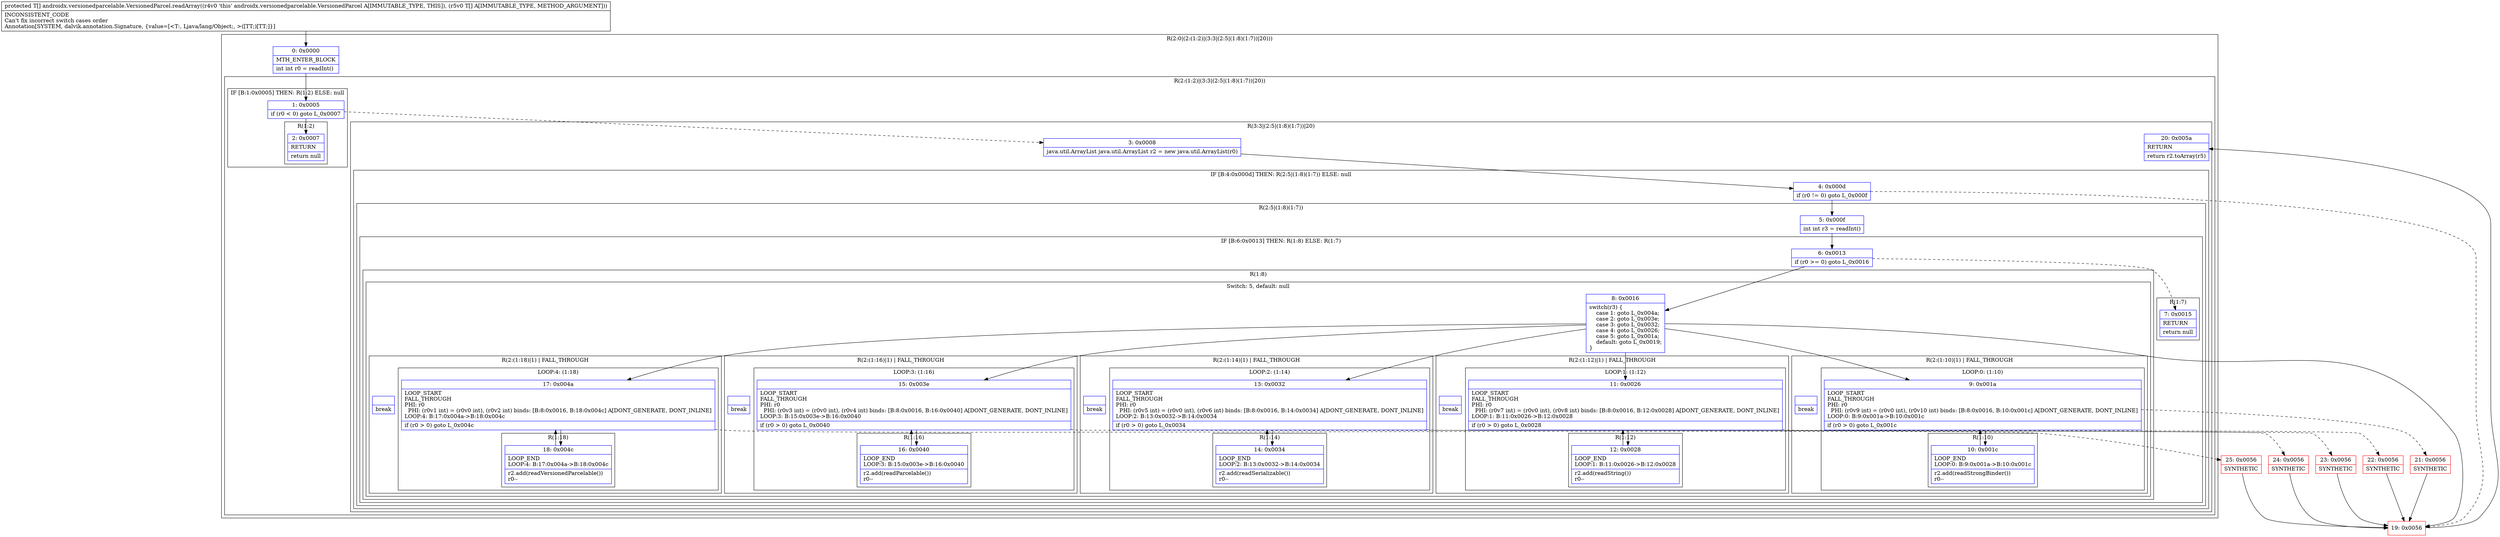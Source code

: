 digraph "CFG forandroidx.versionedparcelable.VersionedParcel.readArray([Ljava\/lang\/Object;)[Ljava\/lang\/Object;" {
subgraph cluster_Region_1384537665 {
label = "R(2:0|(2:(1:2)|(3:3|(2:5|(1:8)(1:7))|20)))";
node [shape=record,color=blue];
Node_0 [shape=record,label="{0\:\ 0x0000|MTH_ENTER_BLOCK\l|int int r0 = readInt()\l}"];
subgraph cluster_Region_1170359747 {
label = "R(2:(1:2)|(3:3|(2:5|(1:8)(1:7))|20))";
node [shape=record,color=blue];
subgraph cluster_IfRegion_490237791 {
label = "IF [B:1:0x0005] THEN: R(1:2) ELSE: null";
node [shape=record,color=blue];
Node_1 [shape=record,label="{1\:\ 0x0005|if (r0 \< 0) goto L_0x0007\l}"];
subgraph cluster_Region_1168108627 {
label = "R(1:2)";
node [shape=record,color=blue];
Node_2 [shape=record,label="{2\:\ 0x0007|RETURN\l|return null\l}"];
}
}
subgraph cluster_Region_1372846888 {
label = "R(3:3|(2:5|(1:8)(1:7))|20)";
node [shape=record,color=blue];
Node_3 [shape=record,label="{3\:\ 0x0008|java.util.ArrayList java.util.ArrayList r2 = new java.util.ArrayList(r0)\l}"];
subgraph cluster_IfRegion_1555339474 {
label = "IF [B:4:0x000d] THEN: R(2:5|(1:8)(1:7)) ELSE: null";
node [shape=record,color=blue];
Node_4 [shape=record,label="{4\:\ 0x000d|if (r0 != 0) goto L_0x000f\l}"];
subgraph cluster_Region_428505213 {
label = "R(2:5|(1:8)(1:7))";
node [shape=record,color=blue];
Node_5 [shape=record,label="{5\:\ 0x000f|int int r3 = readInt()\l}"];
subgraph cluster_IfRegion_914573306 {
label = "IF [B:6:0x0013] THEN: R(1:8) ELSE: R(1:7)";
node [shape=record,color=blue];
Node_6 [shape=record,label="{6\:\ 0x0013|if (r0 \>= 0) goto L_0x0016\l}"];
subgraph cluster_Region_138597251 {
label = "R(1:8)";
node [shape=record,color=blue];
subgraph cluster_SwitchRegion_1295800161 {
label = "Switch: 5, default: null";
node [shape=record,color=blue];
Node_8 [shape=record,label="{8\:\ 0x0016|switch(r3) \{\l    case 1: goto L_0x004a;\l    case 2: goto L_0x003e;\l    case 3: goto L_0x0032;\l    case 4: goto L_0x0026;\l    case 5: goto L_0x001a;\l    default: goto L_0x0019;\l\}\l}"];
subgraph cluster_Region_2013487063 {
label = "R(2:(1:18)|1) | FALL_THROUGH\l";
node [shape=record,color=blue];
subgraph cluster_LoopRegion_1755288802 {
label = "LOOP:4: (1:18)";
node [shape=record,color=blue];
Node_17 [shape=record,label="{17\:\ 0x004a|LOOP_START\lFALL_THROUGH\lPHI: r0 \l  PHI: (r0v1 int) = (r0v0 int), (r0v2 int) binds: [B:8:0x0016, B:18:0x004c] A[DONT_GENERATE, DONT_INLINE]\lLOOP:4: B:17:0x004a\-\>B:18:0x004c\l|if (r0 \> 0) goto L_0x004c\l}"];
subgraph cluster_Region_69779915 {
label = "R(1:18)";
node [shape=record,color=blue];
Node_18 [shape=record,label="{18\:\ 0x004c|LOOP_END\lLOOP:4: B:17:0x004a\-\>B:18:0x004c\l|r2.add(readVersionedParcelable())\lr0\-\-\l}"];
}
}
Node_InsnContainer_800649545 [shape=record,label="{|break\l}"];
}
subgraph cluster_Region_369061273 {
label = "R(2:(1:16)|1) | FALL_THROUGH\l";
node [shape=record,color=blue];
subgraph cluster_LoopRegion_651896930 {
label = "LOOP:3: (1:16)";
node [shape=record,color=blue];
Node_15 [shape=record,label="{15\:\ 0x003e|LOOP_START\lFALL_THROUGH\lPHI: r0 \l  PHI: (r0v3 int) = (r0v0 int), (r0v4 int) binds: [B:8:0x0016, B:16:0x0040] A[DONT_GENERATE, DONT_INLINE]\lLOOP:3: B:15:0x003e\-\>B:16:0x0040\l|if (r0 \> 0) goto L_0x0040\l}"];
subgraph cluster_Region_1932568031 {
label = "R(1:16)";
node [shape=record,color=blue];
Node_16 [shape=record,label="{16\:\ 0x0040|LOOP_END\lLOOP:3: B:15:0x003e\-\>B:16:0x0040\l|r2.add(readParcelable())\lr0\-\-\l}"];
}
}
Node_InsnContainer_188709486 [shape=record,label="{|break\l}"];
}
subgraph cluster_Region_1763729721 {
label = "R(2:(1:14)|1) | FALL_THROUGH\l";
node [shape=record,color=blue];
subgraph cluster_LoopRegion_1590777443 {
label = "LOOP:2: (1:14)";
node [shape=record,color=blue];
Node_13 [shape=record,label="{13\:\ 0x0032|LOOP_START\lFALL_THROUGH\lPHI: r0 \l  PHI: (r0v5 int) = (r0v0 int), (r0v6 int) binds: [B:8:0x0016, B:14:0x0034] A[DONT_GENERATE, DONT_INLINE]\lLOOP:2: B:13:0x0032\-\>B:14:0x0034\l|if (r0 \> 0) goto L_0x0034\l}"];
subgraph cluster_Region_1235263728 {
label = "R(1:14)";
node [shape=record,color=blue];
Node_14 [shape=record,label="{14\:\ 0x0034|LOOP_END\lLOOP:2: B:13:0x0032\-\>B:14:0x0034\l|r2.add(readSerializable())\lr0\-\-\l}"];
}
}
Node_InsnContainer_24836077 [shape=record,label="{|break\l}"];
}
subgraph cluster_Region_1862783486 {
label = "R(2:(1:12)|1) | FALL_THROUGH\l";
node [shape=record,color=blue];
subgraph cluster_LoopRegion_1916892884 {
label = "LOOP:1: (1:12)";
node [shape=record,color=blue];
Node_11 [shape=record,label="{11\:\ 0x0026|LOOP_START\lFALL_THROUGH\lPHI: r0 \l  PHI: (r0v7 int) = (r0v0 int), (r0v8 int) binds: [B:8:0x0016, B:12:0x0028] A[DONT_GENERATE, DONT_INLINE]\lLOOP:1: B:11:0x0026\-\>B:12:0x0028\l|if (r0 \> 0) goto L_0x0028\l}"];
subgraph cluster_Region_691309523 {
label = "R(1:12)";
node [shape=record,color=blue];
Node_12 [shape=record,label="{12\:\ 0x0028|LOOP_END\lLOOP:1: B:11:0x0026\-\>B:12:0x0028\l|r2.add(readString())\lr0\-\-\l}"];
}
}
Node_InsnContainer_521878138 [shape=record,label="{|break\l}"];
}
subgraph cluster_Region_1977133321 {
label = "R(2:(1:10)|1) | FALL_THROUGH\l";
node [shape=record,color=blue];
subgraph cluster_LoopRegion_1726858490 {
label = "LOOP:0: (1:10)";
node [shape=record,color=blue];
Node_9 [shape=record,label="{9\:\ 0x001a|LOOP_START\lFALL_THROUGH\lPHI: r0 \l  PHI: (r0v9 int) = (r0v0 int), (r0v10 int) binds: [B:8:0x0016, B:10:0x001c] A[DONT_GENERATE, DONT_INLINE]\lLOOP:0: B:9:0x001a\-\>B:10:0x001c\l|if (r0 \> 0) goto L_0x001c\l}"];
subgraph cluster_Region_1808802215 {
label = "R(1:10)";
node [shape=record,color=blue];
Node_10 [shape=record,label="{10\:\ 0x001c|LOOP_END\lLOOP:0: B:9:0x001a\-\>B:10:0x001c\l|r2.add(readStrongBinder())\lr0\-\-\l}"];
}
}
Node_InsnContainer_592182720 [shape=record,label="{|break\l}"];
}
}
}
subgraph cluster_Region_1922191478 {
label = "R(1:7)";
node [shape=record,color=blue];
Node_7 [shape=record,label="{7\:\ 0x0015|RETURN\l|return null\l}"];
}
}
}
}
Node_20 [shape=record,label="{20\:\ 0x005a|RETURN\l|return r2.toArray(r5)\l}"];
}
}
}
Node_19 [shape=record,color=red,label="{19\:\ 0x0056}"];
Node_21 [shape=record,color=red,label="{21\:\ 0x0056|SYNTHETIC\l}"];
Node_22 [shape=record,color=red,label="{22\:\ 0x0056|SYNTHETIC\l}"];
Node_23 [shape=record,color=red,label="{23\:\ 0x0056|SYNTHETIC\l}"];
Node_24 [shape=record,color=red,label="{24\:\ 0x0056|SYNTHETIC\l}"];
Node_25 [shape=record,color=red,label="{25\:\ 0x0056|SYNTHETIC\l}"];
MethodNode[shape=record,label="{protected T[] androidx.versionedparcelable.VersionedParcel.readArray((r4v0 'this' androidx.versionedparcelable.VersionedParcel A[IMMUTABLE_TYPE, THIS]), (r5v0 T[] A[IMMUTABLE_TYPE, METHOD_ARGUMENT]))  | INCONSISTENT_CODE\lCan't fix incorrect switch cases order\lAnnotation[SYSTEM, dalvik.annotation.Signature, \{value=[\<T:, Ljava\/lang\/Object;, \>([TT;)[TT;]\}]\l}"];
MethodNode -> Node_0;
Node_0 -> Node_1;
Node_1 -> Node_2;
Node_1 -> Node_3[style=dashed];
Node_3 -> Node_4;
Node_4 -> Node_5;
Node_4 -> Node_19[style=dashed];
Node_5 -> Node_6;
Node_6 -> Node_7[style=dashed];
Node_6 -> Node_8;
Node_8 -> Node_9;
Node_8 -> Node_11;
Node_8 -> Node_13;
Node_8 -> Node_15;
Node_8 -> Node_17;
Node_8 -> Node_19;
Node_17 -> Node_18;
Node_17 -> Node_25[style=dashed];
Node_18 -> Node_17;
Node_15 -> Node_16;
Node_15 -> Node_24[style=dashed];
Node_16 -> Node_15;
Node_13 -> Node_14;
Node_13 -> Node_23[style=dashed];
Node_14 -> Node_13;
Node_11 -> Node_12;
Node_11 -> Node_22[style=dashed];
Node_12 -> Node_11;
Node_9 -> Node_10;
Node_9 -> Node_21[style=dashed];
Node_10 -> Node_9;
Node_19 -> Node_20;
Node_21 -> Node_19;
Node_22 -> Node_19;
Node_23 -> Node_19;
Node_24 -> Node_19;
Node_25 -> Node_19;
}

